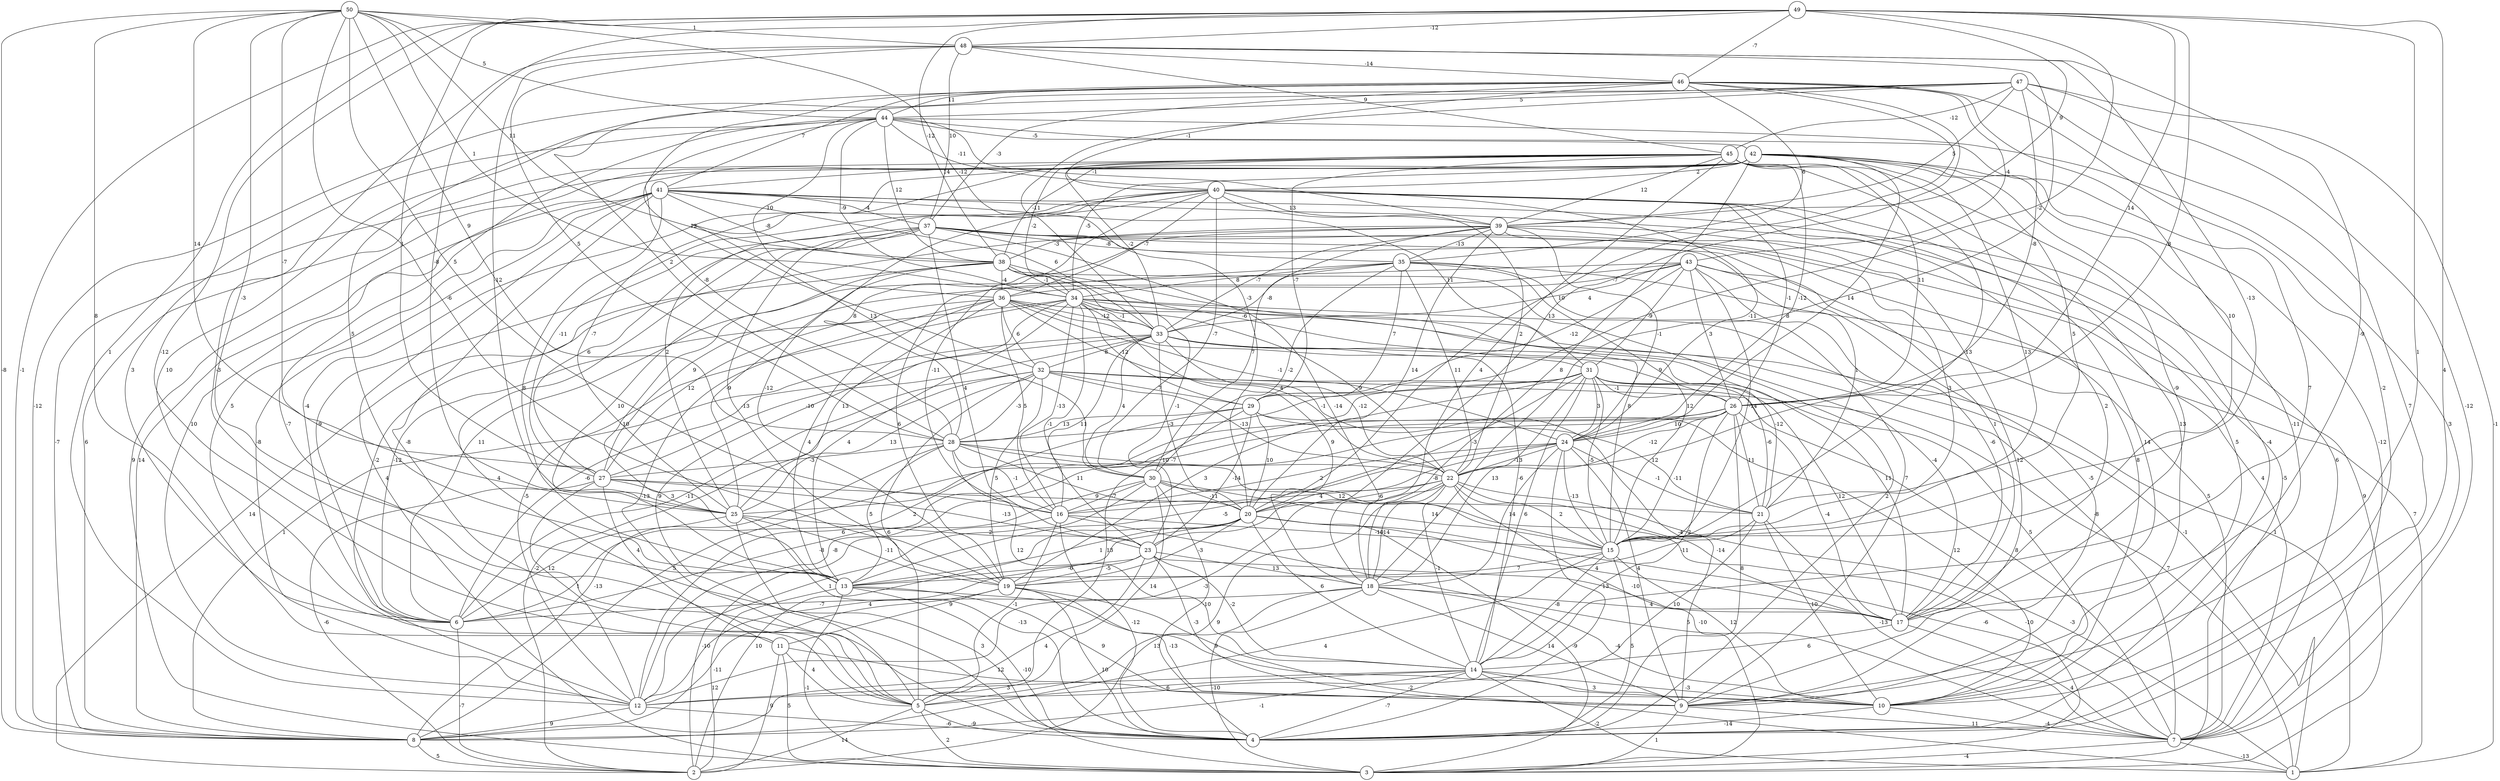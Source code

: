 graph { 
	 fontname="Helvetica,Arial,sans-serif" 
	 node [shape = circle]; 
	 50 -- 8 [label = "-8"];
	 50 -- 11 [label = "8"];
	 50 -- 13 [label = "-3"];
	 50 -- 16 [label = "5"];
	 50 -- 19 [label = "-6"];
	 50 -- 25 [label = "-7"];
	 50 -- 27 [label = "14"];
	 50 -- 28 [label = "9"];
	 50 -- 33 [label = "-12"];
	 50 -- 34 [label = "1"];
	 50 -- 38 [label = "11"];
	 50 -- 44 [label = "5"];
	 50 -- 48 [label = "1"];
	 49 -- 4 [label = "4"];
	 49 -- 5 [label = "-12"];
	 49 -- 8 [label = "-1"];
	 49 -- 9 [label = "1"];
	 49 -- 12 [label = "1"];
	 49 -- 22 [label = "8"];
	 49 -- 25 [label = "-8"];
	 49 -- 26 [label = "14"];
	 49 -- 27 [label = "1"];
	 49 -- 29 [label = "-2"];
	 49 -- 38 [label = "-12"];
	 49 -- 39 [label = "9"];
	 49 -- 46 [label = "-7"];
	 49 -- 48 [label = "-12"];
	 48 -- 5 [label = "-3"];
	 48 -- 15 [label = "-13"];
	 48 -- 17 [label = "-9"];
	 48 -- 18 [label = "8"];
	 48 -- 25 [label = "-12"];
	 48 -- 28 [label = "5"];
	 48 -- 37 [label = "10"];
	 48 -- 45 [label = "9"];
	 48 -- 46 [label = "-14"];
	 47 -- 1 [label = "-1"];
	 47 -- 4 [label = "7"];
	 47 -- 7 [label = "-12"];
	 47 -- 8 [label = "-12"];
	 47 -- 20 [label = "-3"];
	 47 -- 26 [label = "-8"];
	 47 -- 28 [label = "2"];
	 47 -- 39 [label = "5"];
	 47 -- 44 [label = "5"];
	 47 -- 45 [label = "-12"];
	 46 -- 10 [label = "-2"];
	 46 -- 13 [label = "5"];
	 46 -- 15 [label = "10"];
	 46 -- 20 [label = "10"];
	 46 -- 23 [label = "13"];
	 46 -- 32 [label = "12"];
	 46 -- 35 [label = "6"];
	 46 -- 37 [label = "-3"];
	 46 -- 40 [label = "-1"];
	 46 -- 41 [label = "7"];
	 46 -- 43 [label = "-4"];
	 46 -- 44 [label = "11"];
	 45 -- 8 [label = "-7"];
	 45 -- 9 [label = "13"];
	 45 -- 15 [label = "13"];
	 45 -- 17 [label = "-9"];
	 45 -- 18 [label = "4"];
	 45 -- 24 [label = "-12"];
	 45 -- 26 [label = "11"];
	 45 -- 29 [label = "-7"];
	 45 -- 30 [label = "13"];
	 45 -- 33 [label = "-2"];
	 45 -- 34 [label = "-2"];
	 45 -- 39 [label = "12"];
	 45 -- 41 [label = "14"];
	 44 -- 4 [label = "-7"];
	 44 -- 6 [label = "3"];
	 44 -- 7 [label = "3"];
	 44 -- 11 [label = "10"];
	 44 -- 14 [label = "7"];
	 44 -- 28 [label = "-8"];
	 44 -- 34 [label = "-9"];
	 44 -- 36 [label = "10"];
	 44 -- 38 [label = "12"];
	 44 -- 39 [label = "-1"];
	 44 -- 40 [label = "-11"];
	 44 -- 42 [label = "-5"];
	 43 -- 6 [label = "11"];
	 43 -- 7 [label = "5"];
	 43 -- 9 [label = "-5"];
	 43 -- 15 [label = "-14"];
	 43 -- 17 [label = "-6"];
	 43 -- 26 [label = "3"];
	 43 -- 27 [label = "9"];
	 43 -- 29 [label = "-12"];
	 43 -- 31 [label = "-9"];
	 43 -- 33 [label = "4"];
	 43 -- 36 [label = "-7"];
	 42 -- 3 [label = "9"];
	 42 -- 4 [label = "-4"];
	 42 -- 7 [label = "-12"];
	 42 -- 8 [label = "6"];
	 42 -- 10 [label = "-11"];
	 42 -- 12 [label = "10"];
	 42 -- 15 [label = "13"];
	 42 -- 18 [label = "8"];
	 42 -- 21 [label = "5"];
	 42 -- 24 [label = "14"];
	 42 -- 25 [label = "-7"];
	 42 -- 34 [label = "-5"];
	 42 -- 38 [label = "-11"];
	 42 -- 40 [label = "2"];
	 41 -- 3 [label = "4"];
	 41 -- 5 [label = "-8"];
	 41 -- 6 [label = "5"];
	 41 -- 7 [label = "6"];
	 41 -- 8 [label = "14"];
	 41 -- 10 [label = "5"];
	 41 -- 12 [label = "-8"];
	 41 -- 13 [label = "8"];
	 41 -- 31 [label = "11"];
	 41 -- 33 [label = "6"];
	 41 -- 37 [label = "-4"];
	 41 -- 38 [label = "-8"];
	 40 -- 3 [label = "-5"];
	 40 -- 6 [label = "-4"];
	 40 -- 9 [label = "14"];
	 40 -- 17 [label = "2"];
	 40 -- 19 [label = "-12"];
	 40 -- 22 [label = "2"];
	 40 -- 24 [label = "-11"];
	 40 -- 25 [label = "2"];
	 40 -- 26 [label = "-1"];
	 40 -- 27 [label = "-11"];
	 40 -- 28 [label = "8"];
	 40 -- 30 [label = "-7"];
	 40 -- 36 [label = "-7"];
	 40 -- 39 [label = "13"];
	 39 -- 3 [label = "9"];
	 39 -- 9 [label = "12"];
	 39 -- 12 [label = "-2"];
	 39 -- 15 [label = "3"];
	 39 -- 16 [label = "-11"];
	 39 -- 20 [label = "14"];
	 39 -- 24 [label = "-1"];
	 39 -- 30 [label = "7"];
	 39 -- 33 [label = "-7"];
	 39 -- 35 [label = "-13"];
	 39 -- 38 [label = "-3"];
	 38 -- 2 [label = "14"];
	 38 -- 4 [label = "2"];
	 38 -- 13 [label = "-10"];
	 38 -- 15 [label = "8"];
	 38 -- 23 [label = "-1"];
	 38 -- 25 [label = "-9"];
	 38 -- 31 [label = "-6"];
	 38 -- 34 [label = "-1"];
	 38 -- 36 [label = "-4"];
	 37 -- 4 [label = "4"];
	 37 -- 6 [label = "-9"];
	 37 -- 7 [label = "4"];
	 37 -- 10 [label = "8"];
	 37 -- 13 [label = "10"];
	 37 -- 17 [label = "1"];
	 37 -- 18 [label = "-14"];
	 37 -- 19 [label = "-13"];
	 37 -- 21 [label = "1"];
	 37 -- 23 [label = "4"];
	 37 -- 27 [label = "6"];
	 37 -- 35 [label = "-8"];
	 36 -- 1 [label = "1"];
	 36 -- 5 [label = "-13"];
	 36 -- 13 [label = "4"];
	 36 -- 14 [label = "-6"];
	 36 -- 16 [label = "5"];
	 36 -- 22 [label = "4"];
	 36 -- 24 [label = "-1"];
	 36 -- 25 [label = "13"];
	 36 -- 27 [label = "12"];
	 36 -- 32 [label = "6"];
	 36 -- 33 [label = "-12"];
	 35 -- 1 [label = "7"];
	 35 -- 9 [label = "7"];
	 35 -- 15 [label = "12"];
	 35 -- 19 [label = "6"];
	 35 -- 22 [label = "11"];
	 35 -- 29 [label = "7"];
	 35 -- 30 [label = "-2"];
	 35 -- 33 [label = "-8"];
	 35 -- 34 [label = "8"];
	 34 -- 1 [label = "-1"];
	 34 -- 5 [label = "9"];
	 34 -- 6 [label = "-12"];
	 34 -- 7 [label = "-8"];
	 34 -- 12 [label = "-5"];
	 34 -- 13 [label = "4"];
	 34 -- 16 [label = "-13"];
	 34 -- 17 [label = "-4"];
	 34 -- 18 [label = "9"];
	 34 -- 22 [label = "9"];
	 34 -- 23 [label = "-1"];
	 34 -- 29 [label = "-12"];
	 34 -- 33 [label = "-1"];
	 33 -- 6 [label = "-6"];
	 33 -- 8 [label = "1"];
	 33 -- 16 [label = "11"];
	 33 -- 17 [label = "11"];
	 33 -- 20 [label = "-3"];
	 33 -- 21 [label = "-12"];
	 33 -- 22 [label = "-12"];
	 33 -- 26 [label = "9"];
	 33 -- 27 [label = "-10"];
	 33 -- 30 [label = "4"];
	 33 -- 32 [label = "8"];
	 32 -- 1 [label = "7"];
	 32 -- 2 [label = "-2"];
	 32 -- 5 [label = "6"];
	 32 -- 6 [label = "-11"];
	 32 -- 7 [label = "8"];
	 32 -- 9 [label = "-4"];
	 32 -- 19 [label = "5"];
	 32 -- 22 [label = "-13"];
	 32 -- 25 [label = "13"];
	 32 -- 28 [label = "-3"];
	 32 -- 29 [label = "7"];
	 31 -- 10 [label = "5"];
	 31 -- 12 [label = "6"];
	 31 -- 14 [label = "6"];
	 31 -- 15 [label = "-5"];
	 31 -- 17 [label = "12"];
	 31 -- 18 [label = "13"];
	 31 -- 19 [label = "3"];
	 31 -- 20 [label = "-3"];
	 31 -- 21 [label = "-6"];
	 31 -- 24 [label = "3"];
	 31 -- 26 [label = "-1"];
	 31 -- 28 [label = "-1"];
	 30 -- 3 [label = "-10"];
	 30 -- 4 [label = "-10"];
	 30 -- 5 [label = "14"];
	 30 -- 6 [label = "-8"];
	 30 -- 12 [label = "1"];
	 30 -- 15 [label = "14"];
	 30 -- 16 [label = "-7"];
	 30 -- 20 [label = "-11"];
	 29 -- 5 [label = "13"];
	 29 -- 6 [label = "2"];
	 29 -- 10 [label = "12"];
	 29 -- 20 [label = "10"];
	 29 -- 21 [label = "12"];
	 29 -- 23 [label = "-14"];
	 29 -- 28 [label = "13"];
	 28 -- 8 [label = "-13"];
	 28 -- 13 [label = "5"];
	 28 -- 14 [label = "12"];
	 28 -- 15 [label = "12"];
	 28 -- 16 [label = "-1"];
	 28 -- 20 [label = "11"];
	 28 -- 22 [label = "10"];
	 28 -- 27 [label = "-3"];
	 27 -- 2 [label = "-6"];
	 27 -- 11 [label = "4"];
	 27 -- 12 [label = "1"];
	 27 -- 21 [label = "9"];
	 27 -- 23 [label = "-13"];
	 27 -- 25 [label = "3"];
	 26 -- 4 [label = "8"];
	 26 -- 8 [label = "5"];
	 26 -- 12 [label = "-8"];
	 26 -- 14 [label = "2"];
	 26 -- 15 [label = "-11"];
	 26 -- 17 [label = "-4"];
	 26 -- 21 [label = "11"];
	 26 -- 22 [label = "-12"];
	 26 -- 24 [label = "10"];
	 26 -- 25 [label = "-7"];
	 25 -- 3 [label = "3"];
	 25 -- 4 [label = "-13"];
	 25 -- 6 [label = "12"];
	 25 -- 19 [label = "-11"];
	 25 -- 23 [label = "2"];
	 24 -- 4 [label = "13"];
	 24 -- 9 [label = "4"];
	 24 -- 13 [label = "-5"];
	 24 -- 15 [label = "-13"];
	 24 -- 16 [label = "2"];
	 24 -- 18 [label = "14"];
	 24 -- 20 [label = "-8"];
	 24 -- 21 [label = "-1"];
	 24 -- 22 [label = "-13"];
	 23 -- 8 [label = "4"];
	 23 -- 9 [label = "-3"];
	 23 -- 13 [label = "-6"];
	 23 -- 14 [label = "-2"];
	 23 -- 17 [label = "-10"];
	 23 -- 18 [label = "13"];
	 23 -- 19 [label = "-5"];
	 22 -- 1 [label = "-3"];
	 22 -- 2 [label = "9"];
	 22 -- 3 [label = "-10"];
	 22 -- 12 [label = "-3"];
	 22 -- 14 [label = "-1"];
	 22 -- 15 [label = "2"];
	 22 -- 16 [label = "4"];
	 22 -- 17 [label = "-14"];
	 22 -- 18 [label = "-14"];
	 22 -- 20 [label = "-6"];
	 21 -- 7 [label = "-13"];
	 21 -- 10 [label = "10"];
	 21 -- 12 [label = "10"];
	 21 -- 19 [label = "-11"];
	 20 -- 2 [label = "10"];
	 20 -- 3 [label = "-9"];
	 20 -- 7 [label = "-6"];
	 20 -- 12 [label = "4"];
	 20 -- 13 [label = "1"];
	 20 -- 14 [label = "6"];
	 20 -- 17 [label = "4"];
	 20 -- 19 [label = "-3"];
	 19 -- 1 [label = "-2"];
	 19 -- 4 [label = "10"];
	 19 -- 8 [label = "-11"];
	 19 -- 9 [label = "-13"];
	 19 -- 11 [label = "9"];
	 18 -- 3 [label = "-10"];
	 18 -- 5 [label = "13"];
	 18 -- 6 [label = "-7"];
	 18 -- 9 [label = "14"];
	 18 -- 10 [label = "-4"];
	 18 -- 17 [label = "4"];
	 17 -- 7 [label = "4"];
	 17 -- 14 [label = "6"];
	 16 -- 2 [label = "-10"];
	 16 -- 4 [label = "-12"];
	 16 -- 5 [label = "-1"];
	 16 -- 7 [label = "5"];
	 16 -- 15 [label = "-10"];
	 15 -- 4 [label = "5"];
	 15 -- 8 [label = "4"];
	 15 -- 10 [label = "12"];
	 15 -- 13 [label = "7"];
	 15 -- 14 [label = "-8"];
	 14 -- 1 [label = "-2"];
	 14 -- 4 [label = "-7"];
	 14 -- 5 [label = "6"];
	 14 -- 8 [label = "-1"];
	 14 -- 9 [label = "3"];
	 14 -- 10 [label = "-3"];
	 14 -- 12 [label = "3"];
	 13 -- 2 [label = "12"];
	 13 -- 3 [label = "-1"];
	 13 -- 4 [label = "-10"];
	 13 -- 9 [label = "9"];
	 13 -- 10 [label = "9"];
	 12 -- 4 [label = "-6"];
	 12 -- 8 [label = "9"];
	 11 -- 2 [label = "9"];
	 11 -- 3 [label = "5"];
	 11 -- 5 [label = "4"];
	 11 -- 10 [label = "12"];
	 10 -- 4 [label = "-14"];
	 10 -- 7 [label = "-4"];
	 9 -- 3 [label = "1"];
	 9 -- 7 [label = "11"];
	 8 -- 2 [label = "5"];
	 7 -- 1 [label = "-13"];
	 7 -- 3 [label = "-4"];
	 6 -- 2 [label = "-7"];
	 5 -- 2 [label = "14"];
	 5 -- 3 [label = "2"];
	 5 -- 4 [label = "-9"];
	 1;
	 2;
	 3;
	 4;
	 5;
	 6;
	 7;
	 8;
	 9;
	 10;
	 11;
	 12;
	 13;
	 14;
	 15;
	 16;
	 17;
	 18;
	 19;
	 20;
	 21;
	 22;
	 23;
	 24;
	 25;
	 26;
	 27;
	 28;
	 29;
	 30;
	 31;
	 32;
	 33;
	 34;
	 35;
	 36;
	 37;
	 38;
	 39;
	 40;
	 41;
	 42;
	 43;
	 44;
	 45;
	 46;
	 47;
	 48;
	 49;
	 50;
}
